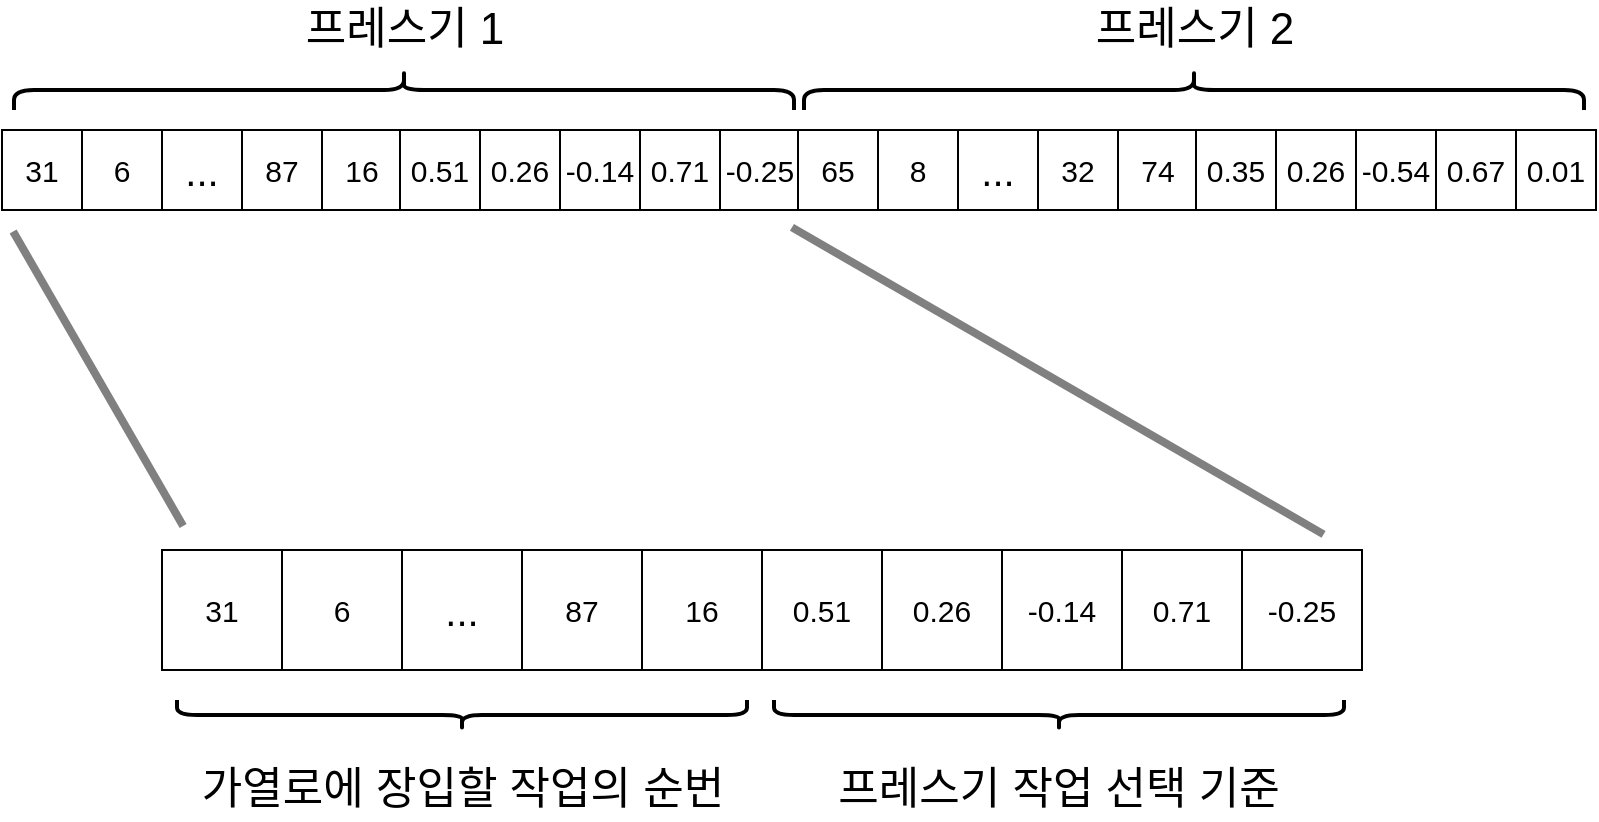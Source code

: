<mxfile version="15.5.4" type="github">
  <diagram id="wdg7d6GIiMwj1WEckeHe" name="Page-1">
    <mxGraphModel dx="2480" dy="987" grid="1" gridSize="10" guides="1" tooltips="1" connect="1" arrows="1" fold="1" page="1" pageScale="1" pageWidth="827" pageHeight="1169" math="0" shadow="0">
      <root>
        <mxCell id="0" />
        <mxCell id="1" parent="0" />
        <mxCell id="QtLdcIYBbhYkDuSN89B0-1" value="" style="shape=table;html=1;whiteSpace=wrap;startSize=0;container=1;collapsible=0;childLayout=tableLayout;rounded=1;sketch=0;fontSize=16;" parent="1" vertex="1">
          <mxGeometry x="14" y="70" width="200" height="40" as="geometry" />
        </mxCell>
        <mxCell id="QtLdcIYBbhYkDuSN89B0-2" value="" style="shape=partialRectangle;html=1;whiteSpace=wrap;collapsible=0;dropTarget=0;pointerEvents=0;fillColor=none;top=0;left=0;bottom=0;right=0;points=[[0,0.5],[1,0.5]];portConstraint=eastwest;" parent="QtLdcIYBbhYkDuSN89B0-1" vertex="1">
          <mxGeometry width="200" height="40" as="geometry" />
        </mxCell>
        <mxCell id="QtLdcIYBbhYkDuSN89B0-3" value="&lt;font style=&quot;font-size: 15px&quot;&gt;31&lt;/font&gt;" style="shape=partialRectangle;html=1;whiteSpace=wrap;connectable=0;fillColor=none;top=0;left=0;bottom=0;right=0;overflow=hidden;pointerEvents=1;" parent="QtLdcIYBbhYkDuSN89B0-2" vertex="1">
          <mxGeometry width="40" height="40" as="geometry">
            <mxRectangle width="40" height="40" as="alternateBounds" />
          </mxGeometry>
        </mxCell>
        <mxCell id="QtLdcIYBbhYkDuSN89B0-4" value="&lt;font size=&quot;1&quot;&gt;&lt;span style=&quot;font-weight: normal ; font-size: 15px&quot;&gt;6&lt;/span&gt;&lt;/font&gt;" style="shape=partialRectangle;html=1;whiteSpace=wrap;connectable=0;fillColor=none;top=0;left=0;bottom=0;right=0;overflow=hidden;pointerEvents=1;fontStyle=1" parent="QtLdcIYBbhYkDuSN89B0-2" vertex="1">
          <mxGeometry x="40" width="40" height="40" as="geometry">
            <mxRectangle width="40" height="40" as="alternateBounds" />
          </mxGeometry>
        </mxCell>
        <mxCell id="QtLdcIYBbhYkDuSN89B0-5" value="&lt;font style=&quot;font-size: 20px&quot;&gt;...&lt;/font&gt;" style="shape=partialRectangle;html=1;whiteSpace=wrap;connectable=0;fillColor=none;top=0;left=0;bottom=0;right=0;overflow=hidden;pointerEvents=1;" parent="QtLdcIYBbhYkDuSN89B0-2" vertex="1">
          <mxGeometry x="80" width="40" height="40" as="geometry">
            <mxRectangle width="40" height="40" as="alternateBounds" />
          </mxGeometry>
        </mxCell>
        <mxCell id="QtLdcIYBbhYkDuSN89B0-14" value="&lt;font style=&quot;font-size: 15px&quot;&gt;87&lt;/font&gt;" style="shape=partialRectangle;html=1;whiteSpace=wrap;connectable=0;fillColor=none;top=0;left=0;bottom=0;right=0;overflow=hidden;pointerEvents=1;" parent="QtLdcIYBbhYkDuSN89B0-2" vertex="1">
          <mxGeometry x="120" width="40" height="40" as="geometry">
            <mxRectangle width="40" height="40" as="alternateBounds" />
          </mxGeometry>
        </mxCell>
        <mxCell id="QtLdcIYBbhYkDuSN89B0-15" value="&lt;font style=&quot;font-size: 15px&quot;&gt;16&lt;/font&gt;" style="shape=partialRectangle;html=1;whiteSpace=wrap;connectable=0;fillColor=none;top=0;left=0;bottom=0;right=0;overflow=hidden;pointerEvents=1;" parent="QtLdcIYBbhYkDuSN89B0-2" vertex="1">
          <mxGeometry x="160" width="40" height="40" as="geometry">
            <mxRectangle width="40" height="40" as="alternateBounds" />
          </mxGeometry>
        </mxCell>
        <mxCell id="rLPBgmUreou9VduvHPSA-52" value="" style="shape=table;html=1;whiteSpace=wrap;startSize=0;container=1;collapsible=0;childLayout=tableLayout;rounded=1;sketch=0;fontSize=16;" parent="1" vertex="1">
          <mxGeometry x="213" y="70" width="200" height="40" as="geometry" />
        </mxCell>
        <mxCell id="rLPBgmUreou9VduvHPSA-53" value="" style="shape=partialRectangle;html=1;whiteSpace=wrap;collapsible=0;dropTarget=0;pointerEvents=0;fillColor=none;top=0;left=0;bottom=0;right=0;points=[[0,0.5],[1,0.5]];portConstraint=eastwest;" parent="rLPBgmUreou9VduvHPSA-52" vertex="1">
          <mxGeometry width="200" height="40" as="geometry" />
        </mxCell>
        <mxCell id="rLPBgmUreou9VduvHPSA-54" value="&lt;font&gt;&lt;font style=&quot;font-size: 15px&quot;&gt;0.51&lt;/font&gt;&lt;br&gt;&lt;/font&gt;" style="shape=partialRectangle;html=1;whiteSpace=wrap;connectable=0;fillColor=none;top=0;left=0;bottom=0;right=0;overflow=hidden;pointerEvents=1;" parent="rLPBgmUreou9VduvHPSA-53" vertex="1">
          <mxGeometry width="40" height="40" as="geometry">
            <mxRectangle width="40" height="40" as="alternateBounds" />
          </mxGeometry>
        </mxCell>
        <mxCell id="rLPBgmUreou9VduvHPSA-55" value="&lt;font size=&quot;1&quot;&gt;&lt;span style=&quot;font-weight: normal ; font-size: 15px&quot;&gt;0.26&lt;/span&gt;&lt;/font&gt;" style="shape=partialRectangle;html=1;whiteSpace=wrap;connectable=0;fillColor=none;top=0;left=0;bottom=0;right=0;overflow=hidden;pointerEvents=1;fontStyle=1" parent="rLPBgmUreou9VduvHPSA-53" vertex="1">
          <mxGeometry x="40" width="40" height="40" as="geometry">
            <mxRectangle width="40" height="40" as="alternateBounds" />
          </mxGeometry>
        </mxCell>
        <mxCell id="rLPBgmUreou9VduvHPSA-56" value="&lt;font style=&quot;font-size: 15px&quot;&gt;-0.14&lt;/font&gt;" style="shape=partialRectangle;html=1;whiteSpace=wrap;connectable=0;fillColor=none;top=0;left=0;bottom=0;right=0;overflow=hidden;pointerEvents=1;" parent="rLPBgmUreou9VduvHPSA-53" vertex="1">
          <mxGeometry x="80" width="40" height="40" as="geometry">
            <mxRectangle width="40" height="40" as="alternateBounds" />
          </mxGeometry>
        </mxCell>
        <mxCell id="rLPBgmUreou9VduvHPSA-57" value="&lt;font style=&quot;font-size: 15px&quot;&gt;0.71&lt;/font&gt;" style="shape=partialRectangle;html=1;whiteSpace=wrap;connectable=0;fillColor=none;top=0;left=0;bottom=0;right=0;overflow=hidden;pointerEvents=1;" parent="rLPBgmUreou9VduvHPSA-53" vertex="1">
          <mxGeometry x="120" width="40" height="40" as="geometry">
            <mxRectangle width="40" height="40" as="alternateBounds" />
          </mxGeometry>
        </mxCell>
        <mxCell id="rLPBgmUreou9VduvHPSA-58" value="&lt;font style=&quot;font-size: 15px&quot;&gt;-0.25&lt;/font&gt;" style="shape=partialRectangle;html=1;whiteSpace=wrap;connectable=0;fillColor=none;top=0;left=0;bottom=0;right=0;overflow=hidden;pointerEvents=1;" parent="rLPBgmUreou9VduvHPSA-53" vertex="1">
          <mxGeometry x="160" width="40" height="40" as="geometry">
            <mxRectangle width="40" height="40" as="alternateBounds" />
          </mxGeometry>
        </mxCell>
        <mxCell id="rLPBgmUreou9VduvHPSA-116" value="" style="shape=table;html=1;whiteSpace=wrap;startSize=0;container=1;collapsible=0;childLayout=tableLayout;rounded=1;sketch=0;fontSize=16;" parent="1" vertex="1">
          <mxGeometry x="412" y="70" width="200" height="40" as="geometry" />
        </mxCell>
        <mxCell id="rLPBgmUreou9VduvHPSA-117" value="" style="shape=partialRectangle;html=1;whiteSpace=wrap;collapsible=0;dropTarget=0;pointerEvents=0;fillColor=none;top=0;left=0;bottom=0;right=0;points=[[0,0.5],[1,0.5]];portConstraint=eastwest;" parent="rLPBgmUreou9VduvHPSA-116" vertex="1">
          <mxGeometry width="200" height="40" as="geometry" />
        </mxCell>
        <mxCell id="rLPBgmUreou9VduvHPSA-118" value="&lt;font style=&quot;font-size: 15px&quot;&gt;65&lt;/font&gt;" style="shape=partialRectangle;html=1;whiteSpace=wrap;connectable=0;fillColor=none;top=0;left=0;bottom=0;right=0;overflow=hidden;pointerEvents=1;" parent="rLPBgmUreou9VduvHPSA-117" vertex="1">
          <mxGeometry width="40" height="40" as="geometry">
            <mxRectangle width="40" height="40" as="alternateBounds" />
          </mxGeometry>
        </mxCell>
        <mxCell id="rLPBgmUreou9VduvHPSA-119" value="&lt;font style=&quot;font-size: 14px&quot;&gt;&lt;span style=&quot;font-weight: normal ; font-size: 15px&quot;&gt;8&lt;/span&gt;&lt;/font&gt;" style="shape=partialRectangle;html=1;whiteSpace=wrap;connectable=0;fillColor=none;top=0;left=0;bottom=0;right=0;overflow=hidden;pointerEvents=1;fontStyle=1" parent="rLPBgmUreou9VduvHPSA-117" vertex="1">
          <mxGeometry x="40" width="40" height="40" as="geometry">
            <mxRectangle width="40" height="40" as="alternateBounds" />
          </mxGeometry>
        </mxCell>
        <mxCell id="rLPBgmUreou9VduvHPSA-120" value="&lt;font style=&quot;font-size: 20px&quot;&gt;...&lt;/font&gt;" style="shape=partialRectangle;html=1;whiteSpace=wrap;connectable=0;fillColor=none;top=0;left=0;bottom=0;right=0;overflow=hidden;pointerEvents=1;" parent="rLPBgmUreou9VduvHPSA-117" vertex="1">
          <mxGeometry x="80" width="40" height="40" as="geometry">
            <mxRectangle width="40" height="40" as="alternateBounds" />
          </mxGeometry>
        </mxCell>
        <mxCell id="rLPBgmUreou9VduvHPSA-121" value="&lt;font style=&quot;font-size: 15px&quot;&gt;32&lt;/font&gt;" style="shape=partialRectangle;html=1;whiteSpace=wrap;connectable=0;fillColor=none;top=0;left=0;bottom=0;right=0;overflow=hidden;pointerEvents=1;" parent="rLPBgmUreou9VduvHPSA-117" vertex="1">
          <mxGeometry x="120" width="40" height="40" as="geometry">
            <mxRectangle width="40" height="40" as="alternateBounds" />
          </mxGeometry>
        </mxCell>
        <mxCell id="rLPBgmUreou9VduvHPSA-122" value="&lt;font style=&quot;font-size: 15px&quot;&gt;74&lt;/font&gt;" style="shape=partialRectangle;html=1;whiteSpace=wrap;connectable=0;fillColor=none;top=0;left=0;bottom=0;right=0;overflow=hidden;pointerEvents=1;" parent="rLPBgmUreou9VduvHPSA-117" vertex="1">
          <mxGeometry x="160" width="40" height="40" as="geometry">
            <mxRectangle width="40" height="40" as="alternateBounds" />
          </mxGeometry>
        </mxCell>
        <mxCell id="rLPBgmUreou9VduvHPSA-123" value="" style="shape=table;html=1;whiteSpace=wrap;startSize=0;container=1;collapsible=0;childLayout=tableLayout;rounded=1;sketch=0;fontSize=16;" parent="1" vertex="1">
          <mxGeometry x="611" y="70" width="200" height="40" as="geometry" />
        </mxCell>
        <mxCell id="rLPBgmUreou9VduvHPSA-124" value="" style="shape=partialRectangle;html=1;whiteSpace=wrap;collapsible=0;dropTarget=0;pointerEvents=0;fillColor=none;top=0;left=0;bottom=0;right=0;points=[[0,0.5],[1,0.5]];portConstraint=eastwest;" parent="rLPBgmUreou9VduvHPSA-123" vertex="1">
          <mxGeometry width="200" height="40" as="geometry" />
        </mxCell>
        <mxCell id="rLPBgmUreou9VduvHPSA-125" value="&lt;font style=&quot;font-size: 15px&quot;&gt;0.35&lt;/font&gt;" style="shape=partialRectangle;html=1;whiteSpace=wrap;connectable=0;fillColor=none;top=0;left=0;bottom=0;right=0;overflow=hidden;pointerEvents=1;" parent="rLPBgmUreou9VduvHPSA-124" vertex="1">
          <mxGeometry width="40" height="40" as="geometry">
            <mxRectangle width="40" height="40" as="alternateBounds" />
          </mxGeometry>
        </mxCell>
        <mxCell id="rLPBgmUreou9VduvHPSA-126" value="&lt;font style=&quot;font-size: 14px&quot;&gt;&lt;span style=&quot;font-weight: normal ; font-size: 15px&quot;&gt;0.26&lt;/span&gt;&lt;/font&gt;" style="shape=partialRectangle;html=1;whiteSpace=wrap;connectable=0;fillColor=none;top=0;left=0;bottom=0;right=0;overflow=hidden;pointerEvents=1;fontStyle=1" parent="rLPBgmUreou9VduvHPSA-124" vertex="1">
          <mxGeometry x="40" width="40" height="40" as="geometry">
            <mxRectangle width="40" height="40" as="alternateBounds" />
          </mxGeometry>
        </mxCell>
        <mxCell id="rLPBgmUreou9VduvHPSA-127" value="&lt;font style=&quot;font-size: 15px&quot;&gt;-0.54&lt;/font&gt;" style="shape=partialRectangle;html=1;whiteSpace=wrap;connectable=0;fillColor=none;top=0;left=0;bottom=0;right=0;overflow=hidden;pointerEvents=1;" parent="rLPBgmUreou9VduvHPSA-124" vertex="1">
          <mxGeometry x="80" width="40" height="40" as="geometry">
            <mxRectangle width="40" height="40" as="alternateBounds" />
          </mxGeometry>
        </mxCell>
        <mxCell id="rLPBgmUreou9VduvHPSA-128" value="&lt;font style=&quot;font-size: 15px&quot;&gt;0.67&lt;/font&gt;" style="shape=partialRectangle;html=1;whiteSpace=wrap;connectable=0;fillColor=none;top=0;left=0;bottom=0;right=0;overflow=hidden;pointerEvents=1;" parent="rLPBgmUreou9VduvHPSA-124" vertex="1">
          <mxGeometry x="120" width="40" height="40" as="geometry">
            <mxRectangle width="40" height="40" as="alternateBounds" />
          </mxGeometry>
        </mxCell>
        <mxCell id="rLPBgmUreou9VduvHPSA-129" value="&lt;font style=&quot;font-size: 15px&quot;&gt;0.01&lt;/font&gt;" style="shape=partialRectangle;html=1;whiteSpace=wrap;connectable=0;fillColor=none;top=0;left=0;bottom=0;right=0;overflow=hidden;pointerEvents=1;" parent="rLPBgmUreou9VduvHPSA-124" vertex="1">
          <mxGeometry x="160" width="40" height="40" as="geometry">
            <mxRectangle width="40" height="40" as="alternateBounds" />
          </mxGeometry>
        </mxCell>
        <mxCell id="rLPBgmUreou9VduvHPSA-130" value="" style="shape=curlyBracket;whiteSpace=wrap;html=1;rounded=1;flipH=1;fontSize=15;rotation=-90;strokeWidth=2;" parent="1" vertex="1">
          <mxGeometry x="205" y="-145" width="20" height="390" as="geometry" />
        </mxCell>
        <mxCell id="rLPBgmUreou9VduvHPSA-131" value="" style="shape=curlyBracket;whiteSpace=wrap;html=1;rounded=1;flipH=1;fontSize=15;rotation=-90;strokeWidth=2;" parent="1" vertex="1">
          <mxGeometry x="600" y="-145" width="20" height="390" as="geometry" />
        </mxCell>
        <mxCell id="rLPBgmUreou9VduvHPSA-132" value="&lt;font style=&quot;font-size: 22px ; background-color: rgb(255 , 255 , 255)&quot;&gt;프레스기 1&lt;/font&gt;" style="text;html=1;align=center;verticalAlign=middle;resizable=0;points=[];autosize=1;strokeColor=none;fillColor=none;fontSize=15;" parent="1" vertex="1">
          <mxGeometry x="155" y="5" width="120" height="30" as="geometry" />
        </mxCell>
        <mxCell id="rLPBgmUreou9VduvHPSA-133" value="&lt;font style=&quot;font-size: 22px ; background-color: rgb(255 , 255 , 255)&quot;&gt;프레스기 2&lt;/font&gt;" style="text;html=1;align=center;verticalAlign=middle;resizable=0;points=[];autosize=1;strokeColor=none;fillColor=none;fontSize=15;" parent="1" vertex="1">
          <mxGeometry x="550" y="5" width="120" height="30" as="geometry" />
        </mxCell>
        <mxCell id="rLPBgmUreou9VduvHPSA-137" value="" style="shape=table;html=1;whiteSpace=wrap;startSize=0;container=1;collapsible=0;childLayout=tableLayout;rounded=1;sketch=0;fontSize=16;" parent="1" vertex="1">
          <mxGeometry x="94" y="280" width="300" height="60" as="geometry" />
        </mxCell>
        <mxCell id="rLPBgmUreou9VduvHPSA-138" value="" style="shape=partialRectangle;html=1;whiteSpace=wrap;collapsible=0;dropTarget=0;pointerEvents=0;fillColor=none;top=0;left=0;bottom=0;right=0;points=[[0,0.5],[1,0.5]];portConstraint=eastwest;" parent="rLPBgmUreou9VduvHPSA-137" vertex="1">
          <mxGeometry width="300" height="60" as="geometry" />
        </mxCell>
        <mxCell id="rLPBgmUreou9VduvHPSA-139" value="&lt;font style=&quot;font-size: 15px&quot;&gt;31&lt;/font&gt;" style="shape=partialRectangle;html=1;whiteSpace=wrap;connectable=0;fillColor=none;top=0;left=0;bottom=0;right=0;overflow=hidden;pointerEvents=1;" parent="rLPBgmUreou9VduvHPSA-138" vertex="1">
          <mxGeometry width="60" height="60" as="geometry">
            <mxRectangle width="60" height="60" as="alternateBounds" />
          </mxGeometry>
        </mxCell>
        <mxCell id="rLPBgmUreou9VduvHPSA-140" value="&lt;font size=&quot;1&quot;&gt;&lt;span style=&quot;font-weight: normal ; font-size: 15px&quot;&gt;6&lt;/span&gt;&lt;/font&gt;" style="shape=partialRectangle;html=1;whiteSpace=wrap;connectable=0;fillColor=none;top=0;left=0;bottom=0;right=0;overflow=hidden;pointerEvents=1;fontStyle=1" parent="rLPBgmUreou9VduvHPSA-138" vertex="1">
          <mxGeometry x="60" width="60" height="60" as="geometry">
            <mxRectangle width="60" height="60" as="alternateBounds" />
          </mxGeometry>
        </mxCell>
        <mxCell id="rLPBgmUreou9VduvHPSA-141" value="&lt;font style=&quot;font-size: 20px&quot;&gt;...&lt;/font&gt;" style="shape=partialRectangle;html=1;whiteSpace=wrap;connectable=0;fillColor=none;top=0;left=0;bottom=0;right=0;overflow=hidden;pointerEvents=1;" parent="rLPBgmUreou9VduvHPSA-138" vertex="1">
          <mxGeometry x="120" width="60" height="60" as="geometry">
            <mxRectangle width="60" height="60" as="alternateBounds" />
          </mxGeometry>
        </mxCell>
        <mxCell id="rLPBgmUreou9VduvHPSA-142" value="&lt;font style=&quot;font-size: 15px&quot;&gt;87&lt;/font&gt;" style="shape=partialRectangle;html=1;whiteSpace=wrap;connectable=0;fillColor=none;top=0;left=0;bottom=0;right=0;overflow=hidden;pointerEvents=1;" parent="rLPBgmUreou9VduvHPSA-138" vertex="1">
          <mxGeometry x="180" width="60" height="60" as="geometry">
            <mxRectangle width="60" height="60" as="alternateBounds" />
          </mxGeometry>
        </mxCell>
        <mxCell id="rLPBgmUreou9VduvHPSA-143" value="&lt;font style=&quot;font-size: 15px&quot;&gt;16&lt;/font&gt;" style="shape=partialRectangle;html=1;whiteSpace=wrap;connectable=0;fillColor=none;top=0;left=0;bottom=0;right=0;overflow=hidden;pointerEvents=1;" parent="rLPBgmUreou9VduvHPSA-138" vertex="1">
          <mxGeometry x="240" width="60" height="60" as="geometry">
            <mxRectangle width="60" height="60" as="alternateBounds" />
          </mxGeometry>
        </mxCell>
        <mxCell id="rLPBgmUreou9VduvHPSA-144" value="" style="shape=table;html=1;whiteSpace=wrap;startSize=0;container=1;collapsible=0;childLayout=tableLayout;rounded=1;sketch=0;fontSize=16;" parent="1" vertex="1">
          <mxGeometry x="394" y="280" width="300" height="60" as="geometry" />
        </mxCell>
        <mxCell id="rLPBgmUreou9VduvHPSA-145" value="" style="shape=partialRectangle;html=1;whiteSpace=wrap;collapsible=0;dropTarget=0;pointerEvents=0;fillColor=none;top=0;left=0;bottom=0;right=0;points=[[0,0.5],[1,0.5]];portConstraint=eastwest;" parent="rLPBgmUreou9VduvHPSA-144" vertex="1">
          <mxGeometry width="300" height="60" as="geometry" />
        </mxCell>
        <mxCell id="rLPBgmUreou9VduvHPSA-146" value="&lt;font&gt;&lt;font style=&quot;font-size: 15px&quot;&gt;0.51&lt;/font&gt;&lt;br&gt;&lt;/font&gt;" style="shape=partialRectangle;html=1;whiteSpace=wrap;connectable=0;fillColor=none;top=0;left=0;bottom=0;right=0;overflow=hidden;pointerEvents=1;" parent="rLPBgmUreou9VduvHPSA-145" vertex="1">
          <mxGeometry width="60" height="60" as="geometry">
            <mxRectangle width="60" height="60" as="alternateBounds" />
          </mxGeometry>
        </mxCell>
        <mxCell id="rLPBgmUreou9VduvHPSA-147" value="&lt;font size=&quot;1&quot;&gt;&lt;span style=&quot;font-weight: normal ; font-size: 15px&quot;&gt;0.26&lt;/span&gt;&lt;/font&gt;" style="shape=partialRectangle;html=1;whiteSpace=wrap;connectable=0;fillColor=none;top=0;left=0;bottom=0;right=0;overflow=hidden;pointerEvents=1;fontStyle=1" parent="rLPBgmUreou9VduvHPSA-145" vertex="1">
          <mxGeometry x="60" width="60" height="60" as="geometry">
            <mxRectangle width="60" height="60" as="alternateBounds" />
          </mxGeometry>
        </mxCell>
        <mxCell id="rLPBgmUreou9VduvHPSA-148" value="&lt;font style=&quot;font-size: 15px&quot;&gt;-0.14&lt;/font&gt;" style="shape=partialRectangle;html=1;whiteSpace=wrap;connectable=0;fillColor=none;top=0;left=0;bottom=0;right=0;overflow=hidden;pointerEvents=1;" parent="rLPBgmUreou9VduvHPSA-145" vertex="1">
          <mxGeometry x="120" width="60" height="60" as="geometry">
            <mxRectangle width="60" height="60" as="alternateBounds" />
          </mxGeometry>
        </mxCell>
        <mxCell id="rLPBgmUreou9VduvHPSA-149" value="&lt;font style=&quot;font-size: 15px&quot;&gt;0.71&lt;/font&gt;" style="shape=partialRectangle;html=1;whiteSpace=wrap;connectable=0;fillColor=none;top=0;left=0;bottom=0;right=0;overflow=hidden;pointerEvents=1;" parent="rLPBgmUreou9VduvHPSA-145" vertex="1">
          <mxGeometry x="180" width="60" height="60" as="geometry">
            <mxRectangle width="60" height="60" as="alternateBounds" />
          </mxGeometry>
        </mxCell>
        <mxCell id="rLPBgmUreou9VduvHPSA-150" value="&lt;font style=&quot;font-size: 15px&quot;&gt;-0.25&lt;/font&gt;" style="shape=partialRectangle;html=1;whiteSpace=wrap;connectable=0;fillColor=none;top=0;left=0;bottom=0;right=0;overflow=hidden;pointerEvents=1;" parent="rLPBgmUreou9VduvHPSA-145" vertex="1">
          <mxGeometry x="240" width="60" height="60" as="geometry">
            <mxRectangle width="60" height="60" as="alternateBounds" />
          </mxGeometry>
        </mxCell>
        <mxCell id="rLPBgmUreou9VduvHPSA-151" value="" style="shape=curlyBracket;whiteSpace=wrap;html=1;rounded=1;flipH=1;fontSize=15;rotation=90;strokeWidth=2;" parent="1" vertex="1">
          <mxGeometry x="236.5" y="220" width="15" height="285" as="geometry" />
        </mxCell>
        <mxCell id="rLPBgmUreou9VduvHPSA-153" value="&lt;font style=&quot;font-size: 22px ; background-color: rgb(255 , 255 , 255)&quot;&gt;가열로에 장입할 작업의 순번&lt;/font&gt;" style="text;html=1;align=center;verticalAlign=middle;resizable=0;points=[];autosize=1;strokeColor=none;fillColor=none;fontSize=15;" parent="1" vertex="1">
          <mxGeometry x="94" y="385" width="300" height="30" as="geometry" />
        </mxCell>
        <mxCell id="rLPBgmUreou9VduvHPSA-154" value="&lt;font style=&quot;font-size: 22px ; background-color: rgb(255 , 255 , 255)&quot;&gt;프레스기 작업 선택 기준&lt;/font&gt;" style="text;html=1;align=center;verticalAlign=middle;resizable=0;points=[];autosize=1;strokeColor=none;fillColor=none;fontSize=15;" parent="1" vertex="1">
          <mxGeometry x="416.88" y="385" width="250" height="30" as="geometry" />
        </mxCell>
        <mxCell id="_bLxRLUnR8zpAvFd7r4C-4" value="" style="line;strokeWidth=4;direction=south;html=1;rotation=-60;strokeColor=#808080;" parent="1" vertex="1">
          <mxGeometry x="536.88" y="41.97" width="10" height="306.94" as="geometry" />
        </mxCell>
        <mxCell id="_bLxRLUnR8zpAvFd7r4C-5" value="" style="line;strokeWidth=4;direction=south;html=1;rotation=-30;strokeColor=#808080;sketch=0;" parent="1" vertex="1">
          <mxGeometry x="59.47" y="109.36" width="5.18" height="170" as="geometry" />
        </mxCell>
        <mxCell id="_bLxRLUnR8zpAvFd7r4C-13" value="" style="shape=curlyBracket;whiteSpace=wrap;html=1;rounded=1;flipH=1;fontSize=15;rotation=90;strokeWidth=2;" parent="1" vertex="1">
          <mxGeometry x="535" y="220" width="15" height="285" as="geometry" />
        </mxCell>
      </root>
    </mxGraphModel>
  </diagram>
</mxfile>
